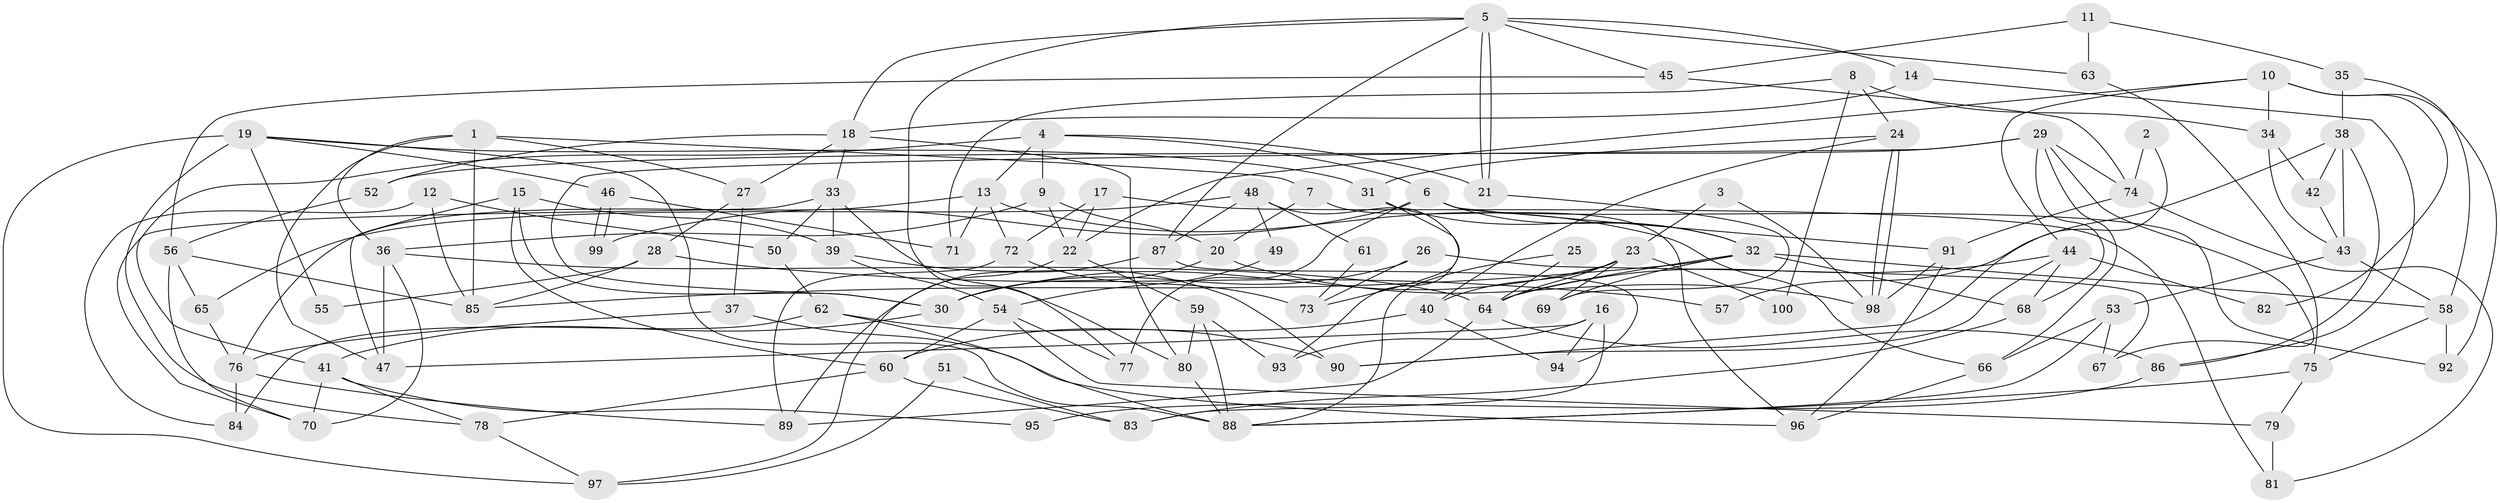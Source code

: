 // coarse degree distribution, {6: 0.19696969696969696, 2: 0.13636363636363635, 7: 0.10606060606060606, 4: 0.18181818181818182, 5: 0.18181818181818182, 10: 0.015151515151515152, 9: 0.045454545454545456, 3: 0.12121212121212122, 8: 0.015151515151515152}
// Generated by graph-tools (version 1.1) at 2025/42/03/06/25 10:42:01]
// undirected, 100 vertices, 200 edges
graph export_dot {
graph [start="1"]
  node [color=gray90,style=filled];
  1;
  2;
  3;
  4;
  5;
  6;
  7;
  8;
  9;
  10;
  11;
  12;
  13;
  14;
  15;
  16;
  17;
  18;
  19;
  20;
  21;
  22;
  23;
  24;
  25;
  26;
  27;
  28;
  29;
  30;
  31;
  32;
  33;
  34;
  35;
  36;
  37;
  38;
  39;
  40;
  41;
  42;
  43;
  44;
  45;
  46;
  47;
  48;
  49;
  50;
  51;
  52;
  53;
  54;
  55;
  56;
  57;
  58;
  59;
  60;
  61;
  62;
  63;
  64;
  65;
  66;
  67;
  68;
  69;
  70;
  71;
  72;
  73;
  74;
  75;
  76;
  77;
  78;
  79;
  80;
  81;
  82;
  83;
  84;
  85;
  86;
  87;
  88;
  89;
  90;
  91;
  92;
  93;
  94;
  95;
  96;
  97;
  98;
  99;
  100;
  1 -- 27;
  1 -- 36;
  1 -- 7;
  1 -- 47;
  1 -- 85;
  2 -- 74;
  2 -- 90;
  3 -- 98;
  3 -- 23;
  4 -- 41;
  4 -- 6;
  4 -- 9;
  4 -- 13;
  4 -- 21;
  5 -- 45;
  5 -- 21;
  5 -- 21;
  5 -- 14;
  5 -- 18;
  5 -- 63;
  5 -- 77;
  5 -- 87;
  6 -- 92;
  6 -- 32;
  6 -- 77;
  6 -- 91;
  6 -- 99;
  7 -- 96;
  7 -- 20;
  8 -- 71;
  8 -- 24;
  8 -- 34;
  8 -- 100;
  9 -- 20;
  9 -- 22;
  9 -- 36;
  10 -- 22;
  10 -- 34;
  10 -- 44;
  10 -- 82;
  10 -- 92;
  11 -- 63;
  11 -- 45;
  11 -- 35;
  12 -- 50;
  12 -- 85;
  12 -- 84;
  13 -- 66;
  13 -- 71;
  13 -- 72;
  13 -- 76;
  14 -- 86;
  14 -- 18;
  15 -- 47;
  15 -- 39;
  15 -- 30;
  15 -- 60;
  16 -- 83;
  16 -- 94;
  16 -- 47;
  16 -- 93;
  17 -- 81;
  17 -- 22;
  17 -- 72;
  18 -- 27;
  18 -- 33;
  18 -- 52;
  18 -- 80;
  19 -- 88;
  19 -- 78;
  19 -- 31;
  19 -- 46;
  19 -- 55;
  19 -- 97;
  20 -- 30;
  20 -- 98;
  21 -- 69;
  22 -- 59;
  22 -- 97;
  23 -- 30;
  23 -- 64;
  23 -- 40;
  23 -- 69;
  23 -- 100;
  24 -- 31;
  24 -- 98;
  24 -- 98;
  24 -- 40;
  25 -- 64;
  25 -- 88;
  26 -- 30;
  26 -- 73;
  26 -- 67;
  27 -- 37;
  27 -- 28;
  28 -- 85;
  28 -- 55;
  28 -- 57;
  29 -- 30;
  29 -- 68;
  29 -- 52;
  29 -- 66;
  29 -- 67;
  29 -- 74;
  30 -- 41;
  31 -- 32;
  31 -- 73;
  32 -- 85;
  32 -- 69;
  32 -- 58;
  32 -- 64;
  32 -- 68;
  33 -- 70;
  33 -- 39;
  33 -- 50;
  33 -- 80;
  34 -- 43;
  34 -- 42;
  35 -- 38;
  35 -- 58;
  36 -- 47;
  36 -- 64;
  36 -- 70;
  37 -- 96;
  37 -- 76;
  38 -- 43;
  38 -- 42;
  38 -- 57;
  38 -- 86;
  39 -- 54;
  39 -- 90;
  40 -- 60;
  40 -- 94;
  41 -- 70;
  41 -- 78;
  41 -- 95;
  42 -- 43;
  43 -- 53;
  43 -- 58;
  44 -- 64;
  44 -- 68;
  44 -- 82;
  44 -- 90;
  45 -- 56;
  45 -- 74;
  46 -- 99;
  46 -- 99;
  46 -- 71;
  48 -- 93;
  48 -- 87;
  48 -- 49;
  48 -- 61;
  48 -- 65;
  49 -- 54;
  50 -- 62;
  51 -- 83;
  51 -- 97;
  52 -- 56;
  53 -- 67;
  53 -- 88;
  53 -- 66;
  54 -- 60;
  54 -- 77;
  54 -- 79;
  56 -- 65;
  56 -- 70;
  56 -- 85;
  58 -- 75;
  58 -- 92;
  59 -- 88;
  59 -- 80;
  59 -- 93;
  60 -- 78;
  60 -- 83;
  61 -- 73;
  62 -- 84;
  62 -- 90;
  62 -- 88;
  63 -- 75;
  64 -- 86;
  64 -- 89;
  65 -- 76;
  66 -- 96;
  68 -- 83;
  72 -- 73;
  72 -- 89;
  74 -- 91;
  74 -- 81;
  75 -- 88;
  75 -- 79;
  76 -- 89;
  76 -- 84;
  78 -- 97;
  79 -- 81;
  80 -- 88;
  86 -- 95;
  87 -- 89;
  87 -- 94;
  91 -- 98;
  91 -- 96;
}
